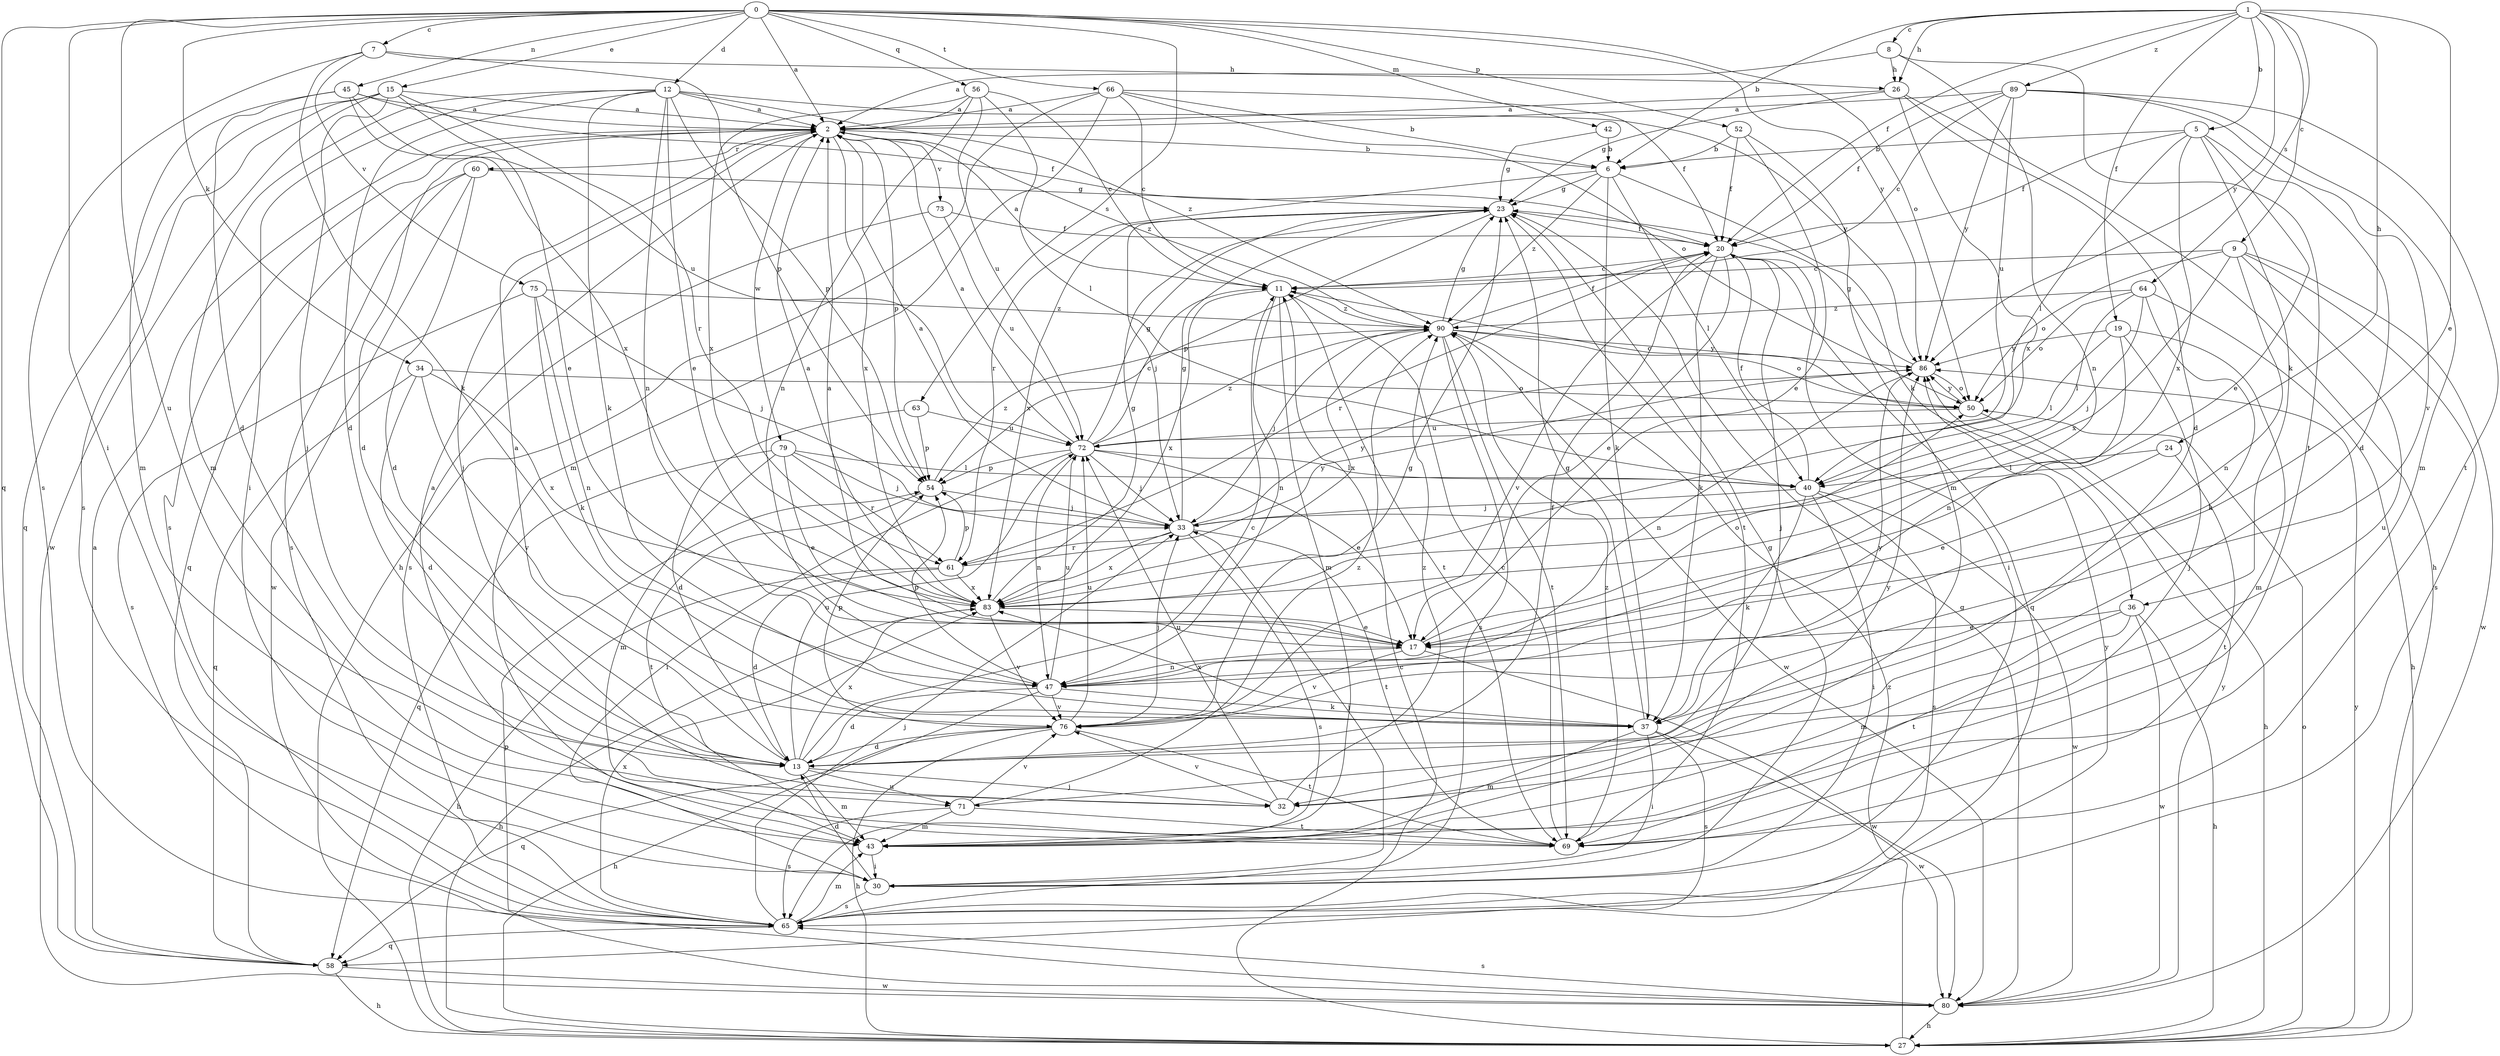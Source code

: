 strict digraph  {
0;
1;
2;
5;
6;
7;
8;
9;
11;
12;
13;
15;
17;
19;
20;
23;
24;
26;
27;
30;
32;
33;
34;
36;
37;
40;
42;
43;
45;
47;
50;
52;
54;
56;
58;
60;
61;
63;
64;
65;
66;
69;
71;
72;
73;
75;
76;
79;
80;
83;
86;
89;
90;
0 -> 2  [label=a];
0 -> 7  [label=c];
0 -> 12  [label=d];
0 -> 15  [label=e];
0 -> 30  [label=i];
0 -> 34  [label=k];
0 -> 42  [label=m];
0 -> 45  [label=n];
0 -> 50  [label=o];
0 -> 52  [label=p];
0 -> 56  [label=q];
0 -> 58  [label=q];
0 -> 63  [label=s];
0 -> 66  [label=t];
0 -> 71  [label=u];
0 -> 86  [label=y];
1 -> 5  [label=b];
1 -> 6  [label=b];
1 -> 8  [label=c];
1 -> 9  [label=c];
1 -> 17  [label=e];
1 -> 19  [label=f];
1 -> 20  [label=f];
1 -> 24  [label=h];
1 -> 26  [label=h];
1 -> 64  [label=s];
1 -> 86  [label=y];
1 -> 89  [label=z];
2 -> 6  [label=b];
2 -> 13  [label=d];
2 -> 32  [label=j];
2 -> 54  [label=p];
2 -> 60  [label=r];
2 -> 65  [label=s];
2 -> 73  [label=v];
2 -> 79  [label=w];
2 -> 83  [label=x];
2 -> 90  [label=z];
5 -> 6  [label=b];
5 -> 13  [label=d];
5 -> 17  [label=e];
5 -> 20  [label=f];
5 -> 36  [label=k];
5 -> 40  [label=l];
5 -> 83  [label=x];
6 -> 23  [label=g];
6 -> 36  [label=k];
6 -> 37  [label=k];
6 -> 40  [label=l];
6 -> 61  [label=r];
6 -> 90  [label=z];
7 -> 26  [label=h];
7 -> 37  [label=k];
7 -> 54  [label=p];
7 -> 65  [label=s];
7 -> 75  [label=v];
8 -> 2  [label=a];
8 -> 26  [label=h];
8 -> 47  [label=n];
8 -> 69  [label=t];
9 -> 11  [label=c];
9 -> 47  [label=n];
9 -> 50  [label=o];
9 -> 65  [label=s];
9 -> 71  [label=u];
9 -> 80  [label=w];
9 -> 83  [label=x];
11 -> 2  [label=a];
11 -> 43  [label=m];
11 -> 47  [label=n];
11 -> 69  [label=t];
11 -> 83  [label=x];
11 -> 90  [label=z];
12 -> 2  [label=a];
12 -> 13  [label=d];
12 -> 17  [label=e];
12 -> 30  [label=i];
12 -> 37  [label=k];
12 -> 43  [label=m];
12 -> 47  [label=n];
12 -> 54  [label=p];
12 -> 86  [label=y];
12 -> 90  [label=z];
13 -> 2  [label=a];
13 -> 11  [label=c];
13 -> 20  [label=f];
13 -> 32  [label=j];
13 -> 43  [label=m];
13 -> 71  [label=u];
13 -> 72  [label=u];
13 -> 83  [label=x];
15 -> 2  [label=a];
15 -> 17  [label=e];
15 -> 32  [label=j];
15 -> 58  [label=q];
15 -> 61  [label=r];
15 -> 65  [label=s];
15 -> 80  [label=w];
17 -> 2  [label=a];
17 -> 47  [label=n];
17 -> 50  [label=o];
17 -> 76  [label=v];
17 -> 80  [label=w];
19 -> 32  [label=j];
19 -> 40  [label=l];
19 -> 43  [label=m];
19 -> 47  [label=n];
19 -> 86  [label=y];
20 -> 11  [label=c];
20 -> 17  [label=e];
20 -> 30  [label=i];
20 -> 32  [label=j];
20 -> 37  [label=k];
20 -> 58  [label=q];
20 -> 61  [label=r];
20 -> 76  [label=v];
23 -> 20  [label=f];
23 -> 33  [label=j];
23 -> 54  [label=p];
23 -> 69  [label=t];
23 -> 83  [label=x];
24 -> 17  [label=e];
24 -> 40  [label=l];
24 -> 69  [label=t];
26 -> 2  [label=a];
26 -> 13  [label=d];
26 -> 23  [label=g];
26 -> 27  [label=h];
26 -> 83  [label=x];
27 -> 11  [label=c];
27 -> 50  [label=o];
27 -> 86  [label=y];
27 -> 90  [label=z];
30 -> 13  [label=d];
30 -> 23  [label=g];
30 -> 33  [label=j];
30 -> 65  [label=s];
32 -> 72  [label=u];
32 -> 76  [label=v];
32 -> 86  [label=y];
32 -> 90  [label=z];
33 -> 2  [label=a];
33 -> 23  [label=g];
33 -> 61  [label=r];
33 -> 65  [label=s];
33 -> 69  [label=t];
33 -> 83  [label=x];
33 -> 86  [label=y];
34 -> 13  [label=d];
34 -> 50  [label=o];
34 -> 58  [label=q];
34 -> 76  [label=v];
34 -> 83  [label=x];
36 -> 17  [label=e];
36 -> 27  [label=h];
36 -> 43  [label=m];
36 -> 69  [label=t];
36 -> 80  [label=w];
37 -> 23  [label=g];
37 -> 30  [label=i];
37 -> 43  [label=m];
37 -> 65  [label=s];
37 -> 80  [label=w];
37 -> 83  [label=x];
37 -> 86  [label=y];
40 -> 20  [label=f];
40 -> 30  [label=i];
40 -> 33  [label=j];
40 -> 37  [label=k];
40 -> 65  [label=s];
40 -> 80  [label=w];
42 -> 6  [label=b];
42 -> 23  [label=g];
43 -> 30  [label=i];
45 -> 2  [label=a];
45 -> 13  [label=d];
45 -> 20  [label=f];
45 -> 43  [label=m];
45 -> 72  [label=u];
45 -> 83  [label=x];
47 -> 13  [label=d];
47 -> 27  [label=h];
47 -> 37  [label=k];
47 -> 54  [label=p];
47 -> 72  [label=u];
47 -> 76  [label=v];
50 -> 11  [label=c];
50 -> 27  [label=h];
50 -> 72  [label=u];
50 -> 86  [label=y];
52 -> 6  [label=b];
52 -> 17  [label=e];
52 -> 20  [label=f];
52 -> 43  [label=m];
54 -> 33  [label=j];
54 -> 69  [label=t];
54 -> 90  [label=z];
56 -> 2  [label=a];
56 -> 11  [label=c];
56 -> 40  [label=l];
56 -> 47  [label=n];
56 -> 72  [label=u];
56 -> 83  [label=x];
58 -> 2  [label=a];
58 -> 27  [label=h];
58 -> 80  [label=w];
60 -> 13  [label=d];
60 -> 23  [label=g];
60 -> 58  [label=q];
60 -> 65  [label=s];
60 -> 80  [label=w];
61 -> 13  [label=d];
61 -> 27  [label=h];
61 -> 54  [label=p];
61 -> 83  [label=x];
61 -> 86  [label=y];
63 -> 13  [label=d];
63 -> 54  [label=p];
63 -> 72  [label=u];
64 -> 27  [label=h];
64 -> 33  [label=j];
64 -> 37  [label=k];
64 -> 40  [label=l];
64 -> 50  [label=o];
64 -> 90  [label=z];
65 -> 33  [label=j];
65 -> 43  [label=m];
65 -> 58  [label=q];
65 -> 83  [label=x];
65 -> 86  [label=y];
66 -> 2  [label=a];
66 -> 6  [label=b];
66 -> 11  [label=c];
66 -> 20  [label=f];
66 -> 27  [label=h];
66 -> 43  [label=m];
66 -> 50  [label=o];
69 -> 2  [label=a];
69 -> 11  [label=c];
69 -> 90  [label=z];
71 -> 43  [label=m];
71 -> 65  [label=s];
71 -> 69  [label=t];
71 -> 76  [label=v];
71 -> 90  [label=z];
72 -> 2  [label=a];
72 -> 11  [label=c];
72 -> 17  [label=e];
72 -> 23  [label=g];
72 -> 30  [label=i];
72 -> 33  [label=j];
72 -> 40  [label=l];
72 -> 47  [label=n];
72 -> 54  [label=p];
72 -> 90  [label=z];
73 -> 20  [label=f];
73 -> 65  [label=s];
73 -> 72  [label=u];
75 -> 33  [label=j];
75 -> 37  [label=k];
75 -> 47  [label=n];
75 -> 65  [label=s];
75 -> 90  [label=z];
76 -> 13  [label=d];
76 -> 23  [label=g];
76 -> 27  [label=h];
76 -> 33  [label=j];
76 -> 54  [label=p];
76 -> 58  [label=q];
76 -> 69  [label=t];
76 -> 72  [label=u];
79 -> 17  [label=e];
79 -> 33  [label=j];
79 -> 40  [label=l];
79 -> 43  [label=m];
79 -> 58  [label=q];
79 -> 61  [label=r];
80 -> 23  [label=g];
80 -> 27  [label=h];
80 -> 54  [label=p];
80 -> 65  [label=s];
80 -> 86  [label=y];
83 -> 2  [label=a];
83 -> 17  [label=e];
83 -> 23  [label=g];
83 -> 27  [label=h];
83 -> 76  [label=v];
86 -> 23  [label=g];
86 -> 47  [label=n];
86 -> 50  [label=o];
89 -> 2  [label=a];
89 -> 11  [label=c];
89 -> 20  [label=f];
89 -> 43  [label=m];
89 -> 69  [label=t];
89 -> 72  [label=u];
89 -> 76  [label=v];
89 -> 86  [label=y];
90 -> 20  [label=f];
90 -> 23  [label=g];
90 -> 33  [label=j];
90 -> 50  [label=o];
90 -> 65  [label=s];
90 -> 69  [label=t];
90 -> 80  [label=w];
90 -> 83  [label=x];
90 -> 86  [label=y];
}
